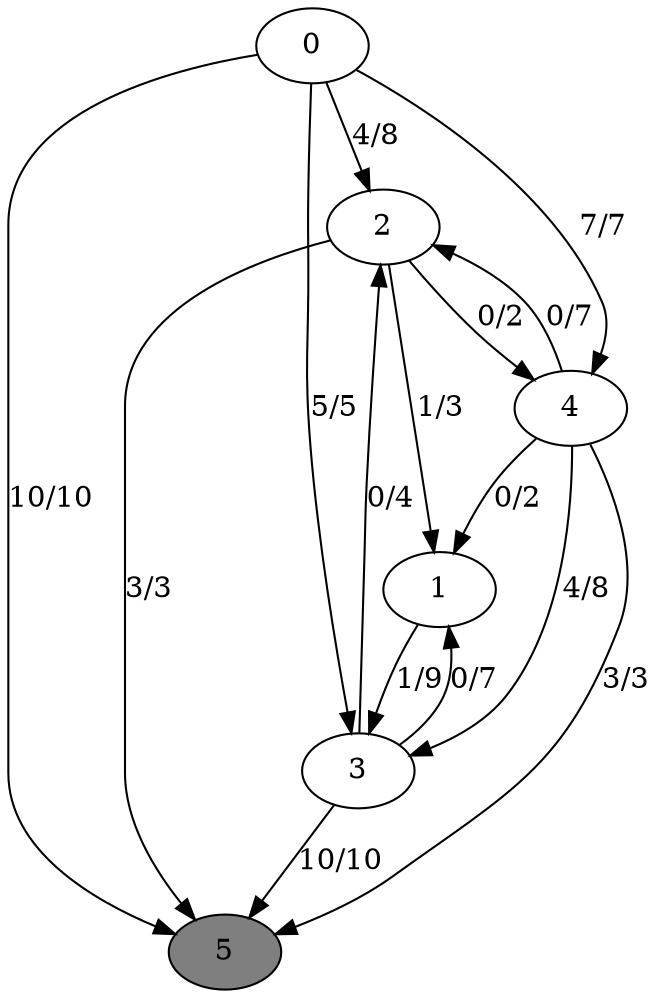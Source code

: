 digraph G {
	0[style=filled fillcolor=grey100];
	0->2[label ="4/8"] ;
	0->3[label ="5/5"] ;
	0->4[label ="7/7"] ;
	0->5[label ="10/10"] ;
	1[style=filled fillcolor=grey100];
	1->3[label ="1/9"] ;
	2[style=filled fillcolor=grey100];
	2->1[label ="1/3"] ;
	2->4[label ="0/2"] ;
	2->5[label ="3/3"] ;
	3[style=filled fillcolor=grey100];
	3->1[label ="0/7"] ;
	3->2[label ="0/4"] ;
	3->5[label ="10/10"] ;
	4[style=filled fillcolor=grey100];
	4->1[label ="0/2"] ;
	4->2[label ="0/7"] ;
	4->3[label ="4/8"] ;
	4->5[label ="3/3"] ;
	5[style=filled fillcolor=grey50];
}
